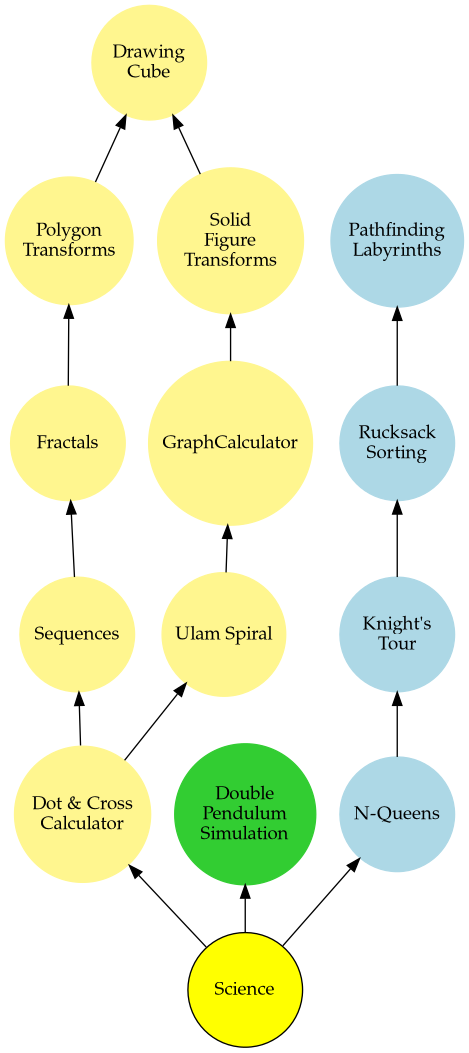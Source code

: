 @startdot Science
digraph A {
    rankdir="BT"
    node [shape=circle 
          height=1.2 
          fontname="Palatino Linotype"]

    start [label="Science" 
           style=filled 
           fillcolor="yellow"]

    subgraph Algebra {
        node [style=filled color=khaki1]

        a1 [label="Dot & Cross\nCalculator"] // + Other calculators
        a2 [label="Sequences"] // Fibonacci, Factorial, Triangles, Primes, Collatz
        a3 [label="Ulam Spiral"]
        a4 [label="Fractals"]
        a5 [label="Graph\Calculator"]
        a6 [label="Polygon\nTransforms"]
        a7 [label="Solid\nFigure\nTransforms"]
        a8 [label="Drawing\nCube"] // Rasterizer?
        start -> a1 -> a2 -> a4 -> a6 -> a8
        a1 -> a3 -> a5 -> a7 -> a8
    }

    subgraph Physics {
      node [style=filled color=LimeGreen]

      p1 [label="Double\nPendulum\nSimulation"]
      start -> p1
    }

    subgraph Algorithms {
      node [style=filled color=lightblue]

      n1 [label="N-Queens"]
      n2 [label="Knight's\nTour"]
      n3 [label="Rucksack\nSorting"]
      n4 [label="Pathfinding\nLabyrinths"]
      start -> n1 -> n2 -> n3 -> n4
    
    }
}

@enddot
